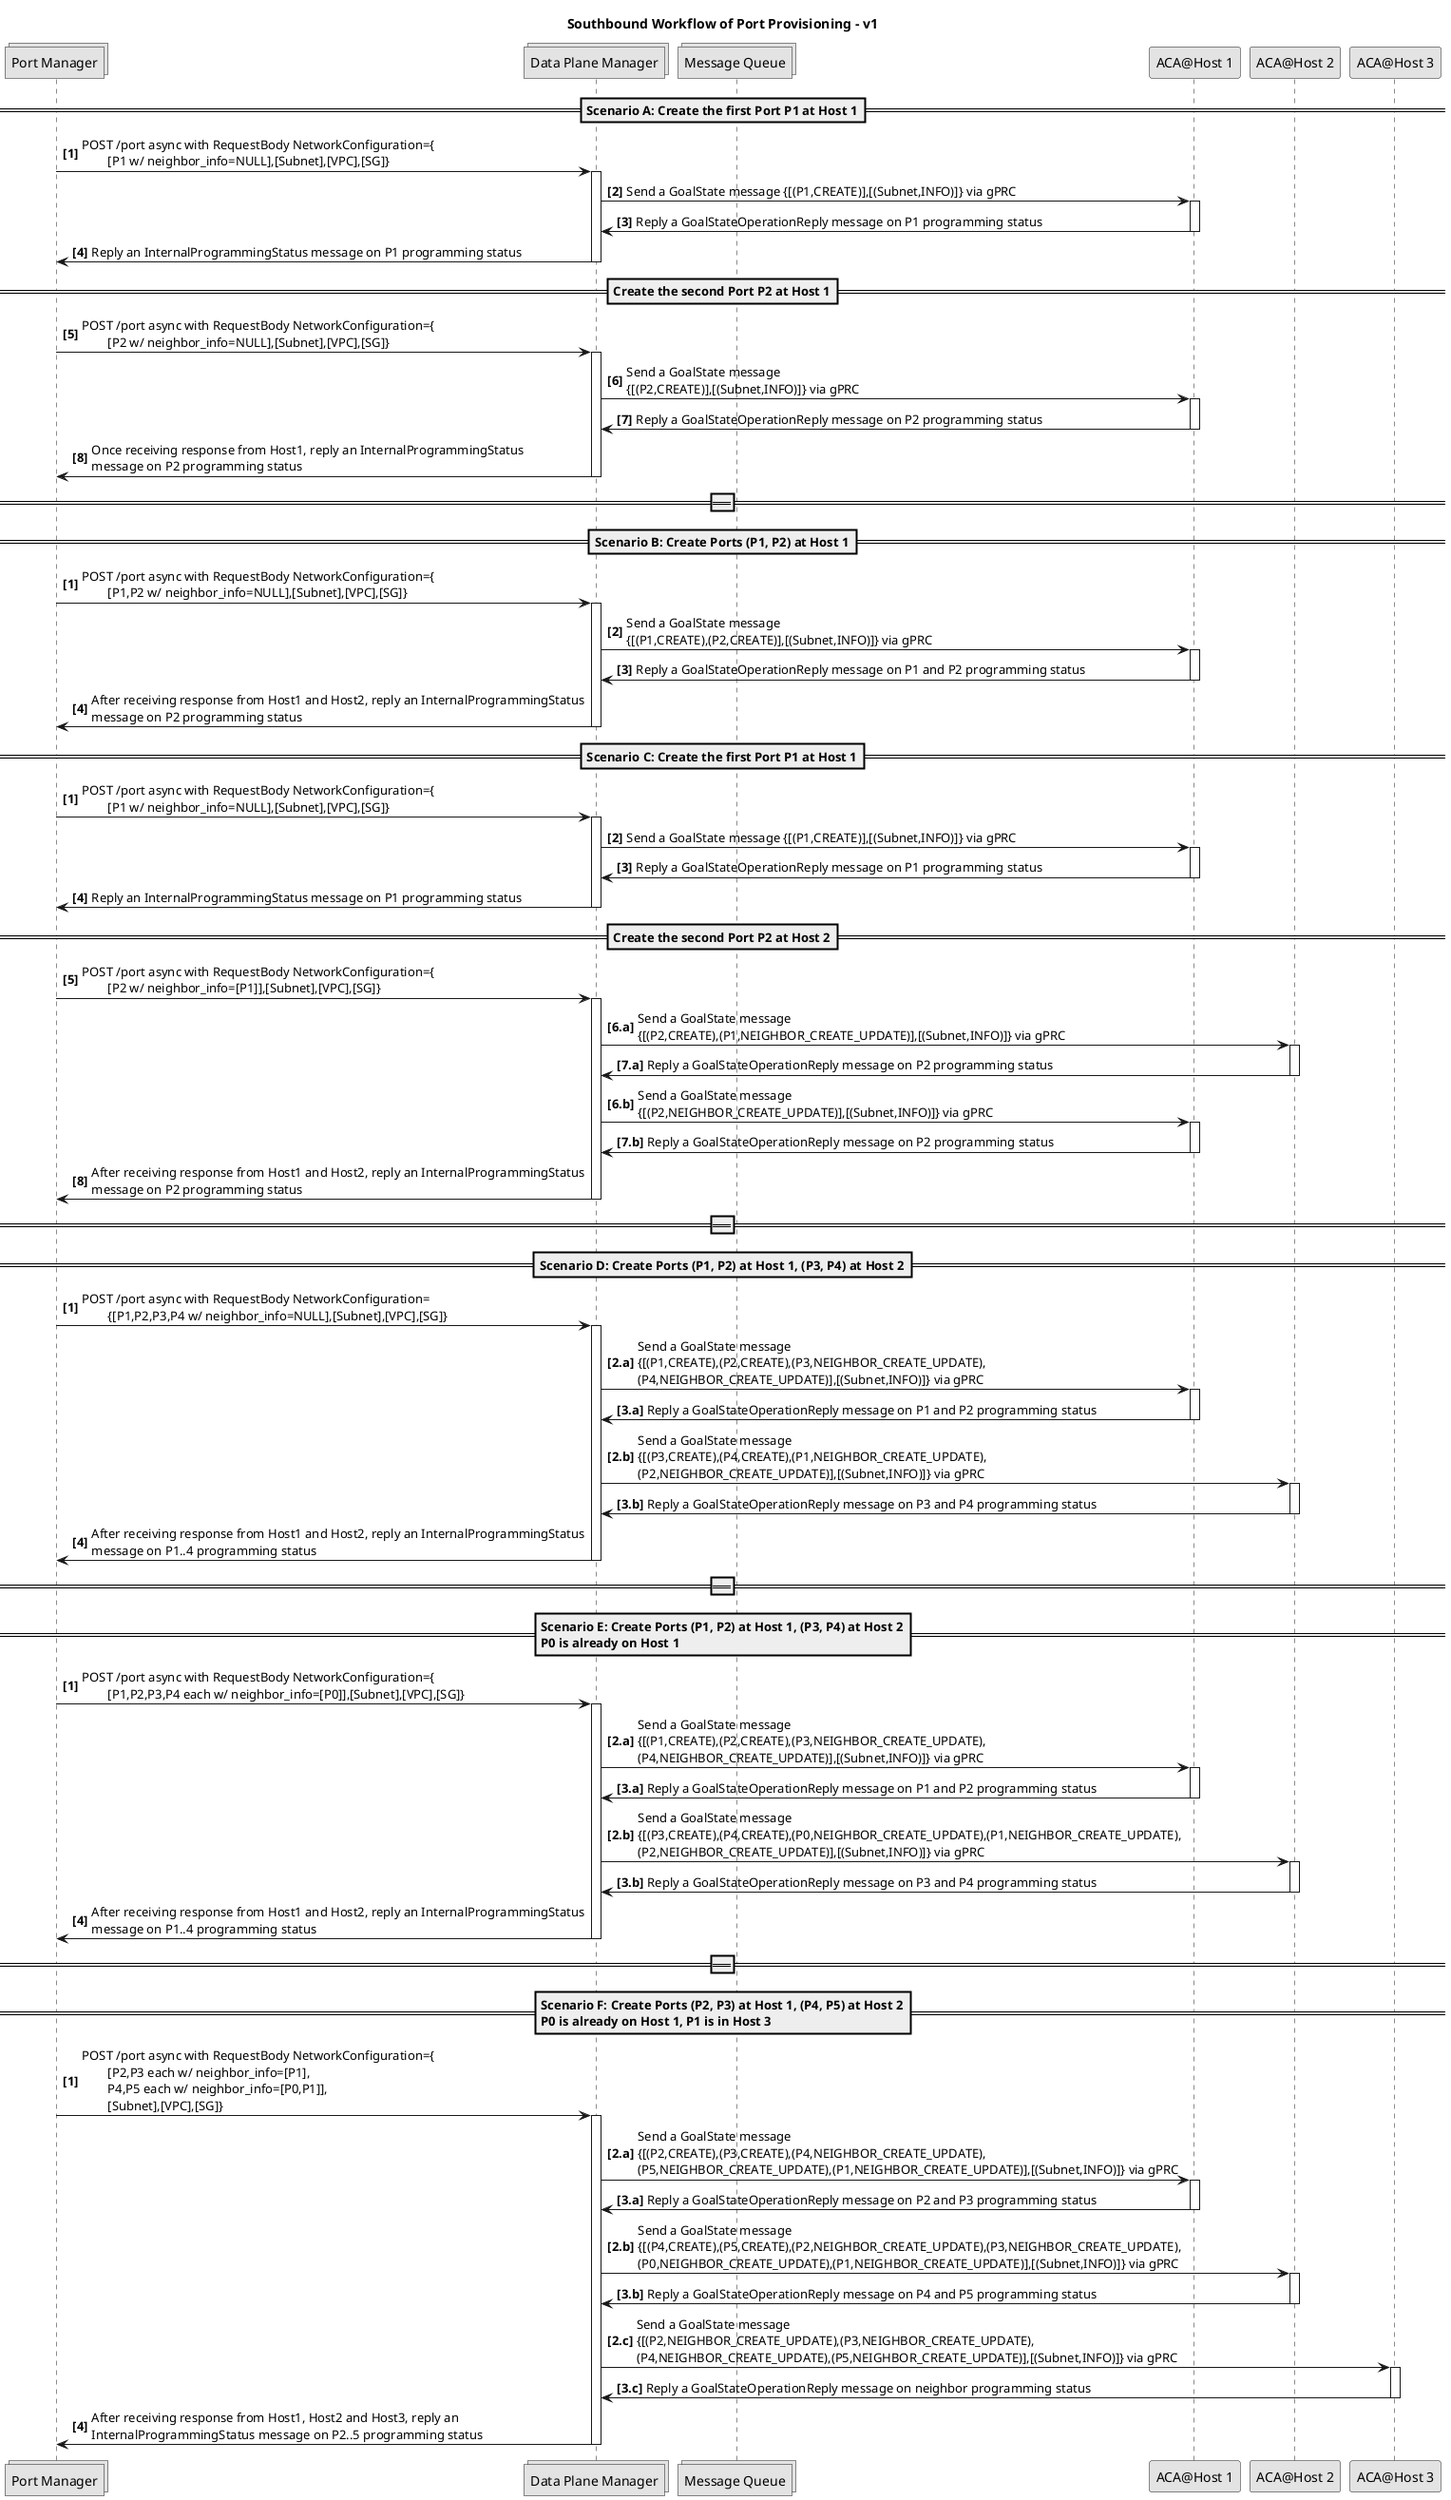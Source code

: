 ' Copyright 2019 The Alcor Authors.

' Licensed under the Apache License, Version 2.0 (the "License");
'        you may not use this file except in compliance with the License.
'        You may obtain a copy of the License at

'        http://www.apache.org/licenses/LICENSE-2.0

'        Unless required by applicable law or agreed to in writing, software
'        distributed under the License is distributed on an "AS IS" BASIS,
'        WITHOUT WARRANTIES OR CONDITIONS OF ANY KIND, either express or implied.
'        See the License for the specific language governing permissions and
'        limitations under the License.

@startuml

title Southbound Workflow of Port Provisioning - v1

skinparam monochrome true
collections "Port Manager" as pm
collections "Data Plane Manager" as dpm
collections "Message Queue" as mq
participant "ACA@Host 1" as host1
participant "ACA@Host 2" as host2
participant "ACA@Host 3" as host3

==Scenario A: Create the first Port P1 at Host 1==
autonumber "<b>[0]"
pm -> dpm: POST /port async with RequestBody NetworkConfiguration={\n\t[P1 w/ neighbor_info=NULL],[Subnet],[VPC],[SG]}
activate dpm
dpm -> host1: Send a GoalState message {[(P1,CREATE)],[(Subnet,INFO)]} via gPRC
activate host1
host1 -> dpm: Reply a GoalStateOperationReply message on P1 programming status
deactivate host1
dpm -> pm: Reply an InternalProgrammingStatus message on P1 programming status
deactivate dpm

==Create the second Port P2 at Host 1==
autonumber 5 "<b>[0]"
pm -> dpm: POST /port async with RequestBody NetworkConfiguration={\n\t[P2 w/ neighbor_info=NULL],[Subnet],[VPC],[SG]}
activate dpm

dpm -> host1: Send a GoalState message \n{[(P2,CREATE)],[(Subnet,INFO)]} via gPRC
activate host1
host1 -> dpm: Reply a GoalStateOperationReply message on P2 programming status
deactivate host1

dpm -> pm: Once receiving response from Host1, reply an InternalProgrammingStatus\nmessage on P2 programming status
deactivate dpm
==================================================

==Scenario B: Create Ports (P1, P2) at Host 1==
autonumber "<b>[0]"
pm -> dpm: POST /port async with RequestBody NetworkConfiguration={\n\t[P1,P2 w/ neighbor_info=NULL],[Subnet],[VPC],[SG]}
activate dpm

autonumber 2 "<b>[0]"
dpm -> host1: Send a GoalState message \n{[(P1,CREATE),(P2,CREATE)],[(Subnet,INFO)]} via gPRC
activate host1
host1 -> dpm: Reply a GoalStateOperationReply message on P1 and P2 programming status
deactivate host1

autonumber 4 "<b>[0]"
dpm -> pm: After receiving response from Host1 and Host2, reply an InternalProgrammingStatus\nmessage on P2 programming status
deactivate dpm


==Scenario C: Create the first Port P1 at Host 1==
autonumber "<b>[0]"
pm -> dpm: POST /port async with RequestBody NetworkConfiguration={\n\t[P1 w/ neighbor_info=NULL],[Subnet],[VPC],[SG]}
activate dpm
dpm -> host1: Send a GoalState message {[(P1,CREATE)],[(Subnet,INFO)]} via gPRC
activate host1
host1 -> dpm: Reply a GoalStateOperationReply message on P1 programming status
deactivate host1
dpm -> pm: Reply an InternalProgrammingStatus message on P1 programming status
deactivate dpm

==Create the second Port P2 at Host 2==
autonumber 5 "<b>[0]"
pm -> dpm: POST /port async with RequestBody NetworkConfiguration={\n\t[P2 w/ neighbor_info=[P1]],[Subnet],[VPC],[SG]}
activate dpm

autonumber 6 "<b>[0.a]"
dpm -> host2: Send a GoalState message \n{[(P2,CREATE),(P1,NEIGHBOR_CREATE_UPDATE)],[(Subnet,INFO)]} via gPRC
activate host2
host2 -> dpm: Reply a GoalStateOperationReply message on P2 programming status
deactivate host2

autonumber 6 "<b>[0.b]"
dpm -> host1: Send a GoalState message \n{[(P2,NEIGHBOR_CREATE_UPDATE)],[(Subnet,INFO)]} via gPRC
activate host1
host1 -> dpm: Reply a GoalStateOperationReply message on P2 programming status
deactivate host1

autonumber 8 "<b>[0]"
dpm -> pm: After receiving response from Host1 and Host2, reply an InternalProgrammingStatus\nmessage on P2 programming status
deactivate dpm
==================================================

==Scenario D: Create Ports (P1, P2) at Host 1, (P3, P4) at Host 2==
autonumber "<b>[0]"
pm -> dpm: POST /port async with RequestBody NetworkConfiguration=\n\t{[P1,P2,P3,P4 w/ neighbor_info=NULL],[Subnet],[VPC],[SG]}
activate dpm

autonumber 2 "<b>[0.a]"
dpm -> host1: Send a GoalState message \n{[(P1,CREATE),(P2,CREATE),(P3,NEIGHBOR_CREATE_UPDATE),\n(P4,NEIGHBOR_CREATE_UPDATE)],[(Subnet,INFO)]} via gPRC
activate host1
host1 -> dpm: Reply a GoalStateOperationReply message on P1 and P2 programming status
deactivate host1

autonumber 2 "<b>[0.b]"
dpm -> host2: Send a GoalState message \n{[(P3,CREATE),(P4,CREATE),(P1,NEIGHBOR_CREATE_UPDATE),\n(P2,NEIGHBOR_CREATE_UPDATE)],[(Subnet,INFO)]} via gPRC
activate host2
host2 -> dpm: Reply a GoalStateOperationReply message on P3 and P4 programming status
deactivate host2

autonumber 4 "<b>[0]"
dpm -> pm: After receiving response from Host1 and Host2, reply an InternalProgrammingStatus\nmessage on P1..4 programming status
deactivate dpm

==================================================

==Scenario E: Create Ports (P1, P2) at Host 1, (P3, P4) at Host 2\nP0 is already on Host 1==
autonumber "<b>[0]"
pm -> dpm: POST /port async with RequestBody NetworkConfiguration={\n\t[P1,P2,P3,P4 each w/ neighbor_info=[P0]],[Subnet],[VPC],[SG]}
activate dpm

autonumber 2 "<b>[0.a]"
dpm -> host1: Send a GoalState message \n{[(P1,CREATE),(P2,CREATE),(P3,NEIGHBOR_CREATE_UPDATE),\n(P4,NEIGHBOR_CREATE_UPDATE)],[(Subnet,INFO)]} via gPRC
activate host1
host1 -> dpm: Reply a GoalStateOperationReply message on P1 and P2 programming status
deactivate host1

autonumber 2 "<b>[0.b]"
dpm -> host2: Send a GoalState message \n{[(P3,CREATE),(P4,CREATE),(P0,NEIGHBOR_CREATE_UPDATE),(P1,NEIGHBOR_CREATE_UPDATE),\n(P2,NEIGHBOR_CREATE_UPDATE)],[(Subnet,INFO)]} via gPRC
activate host2
host2 -> dpm: Reply a GoalStateOperationReply message on P3 and P4 programming status
deactivate host2

autonumber 4 "<b>[0]"
dpm -> pm: After receiving response from Host1 and Host2, reply an InternalProgrammingStatus\nmessage on P1..4 programming status
deactivate dpm

==================================================

==Scenario F: Create Ports (P2, P3) at Host 1, (P4, P5) at Host 2\nP0 is already on Host 1, P1 is in Host 3 ==
autonumber "<b>[0]"
pm -> dpm: POST /port async with RequestBody NetworkConfiguration={\n\t[P2,P3 each w/ neighbor_info=[P1],\n\tP4,P5 each w/ neighbor_info=[P0,P1]],\n\t[Subnet],[VPC],[SG]}
activate dpm

autonumber 2 "<b>[0.a]"
dpm -> host1: Send a GoalState message \n{[(P2,CREATE),(P3,CREATE),(P4,NEIGHBOR_CREATE_UPDATE),\n(P5,NEIGHBOR_CREATE_UPDATE),(P1,NEIGHBOR_CREATE_UPDATE)],[(Subnet,INFO)]} via gPRC
activate host1
host1 -> dpm: Reply a GoalStateOperationReply message on P2 and P3 programming status
deactivate host1

autonumber 2 "<b>[0.b]"
dpm -> host2: Send a GoalState message \n{[(P4,CREATE),(P5,CREATE),(P2,NEIGHBOR_CREATE_UPDATE),(P3,NEIGHBOR_CREATE_UPDATE),\n(P0,NEIGHBOR_CREATE_UPDATE),(P1,NEIGHBOR_CREATE_UPDATE)],[(Subnet,INFO)]} via gPRC
activate host2
host2 -> dpm: Reply a GoalStateOperationReply message on P4 and P5 programming status
deactivate host2

autonumber 2 "<b>[0.c]"
dpm -> host3: Send a GoalState message \n{[(P2,NEIGHBOR_CREATE_UPDATE),(P3,NEIGHBOR_CREATE_UPDATE),\n(P4,NEIGHBOR_CREATE_UPDATE),(P5,NEIGHBOR_CREATE_UPDATE)],[(Subnet,INFO)]} via gPRC
activate host3
host3 -> dpm: Reply a GoalStateOperationReply message on neighbor programming status
deactivate host3

autonumber 4 "<b>[0]"
dpm -> pm: After receiving response from Host1, Host2 and Host3, reply an\nInternalProgrammingStatus message on P2..5 programming status
deactivate dpm


@enduml
